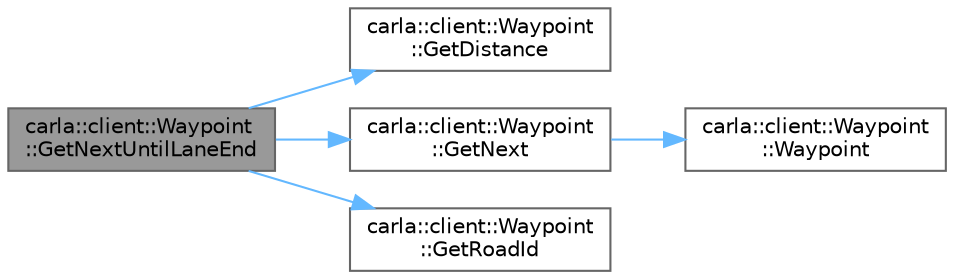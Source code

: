 digraph "carla::client::Waypoint::GetNextUntilLaneEnd"
{
 // INTERACTIVE_SVG=YES
 // LATEX_PDF_SIZE
  bgcolor="transparent";
  edge [fontname=Helvetica,fontsize=10,labelfontname=Helvetica,labelfontsize=10];
  node [fontname=Helvetica,fontsize=10,shape=box,height=0.2,width=0.4];
  rankdir="LR";
  Node1 [id="Node000001",label="carla::client::Waypoint\l::GetNextUntilLaneEnd",height=0.2,width=0.4,color="gray40", fillcolor="grey60", style="filled", fontcolor="black",tooltip="Returns a list of waypoints separated by distance from the current waypoint to the end of the lane"];
  Node1 -> Node2 [id="edge1_Node000001_Node000002",color="steelblue1",style="solid",tooltip=" "];
  Node2 [id="Node000002",label="carla::client::Waypoint\l::GetDistance",height=0.2,width=0.4,color="grey40", fillcolor="white", style="filled",URL="$dd/dff/classcarla_1_1client_1_1Waypoint.html#abf58b083c118f59ddda6b9cf64377c8a",tooltip=" "];
  Node1 -> Node3 [id="edge2_Node000001_Node000003",color="steelblue1",style="solid",tooltip=" "];
  Node3 [id="Node000003",label="carla::client::Waypoint\l::GetNext",height=0.2,width=0.4,color="grey40", fillcolor="white", style="filled",URL="$dd/dff/classcarla_1_1client_1_1Waypoint.html#acff17f316612e13309190ea8f0c6637f",tooltip=" "];
  Node3 -> Node4 [id="edge3_Node000003_Node000004",color="steelblue1",style="solid",tooltip=" "];
  Node4 [id="Node000004",label="carla::client::Waypoint\l::Waypoint",height=0.2,width=0.4,color="grey40", fillcolor="white", style="filled",URL="$dd/dff/classcarla_1_1client_1_1Waypoint.html#ac5a9fb0c886223ea013338ff1320c1d1",tooltip=" "];
  Node1 -> Node5 [id="edge4_Node000001_Node000005",color="steelblue1",style="solid",tooltip=" "];
  Node5 [id="Node000005",label="carla::client::Waypoint\l::GetRoadId",height=0.2,width=0.4,color="grey40", fillcolor="white", style="filled",URL="$dd/dff/classcarla_1_1client_1_1Waypoint.html#aa38f802a840dd5cc13097a9aecfdd72a",tooltip=" "];
}
